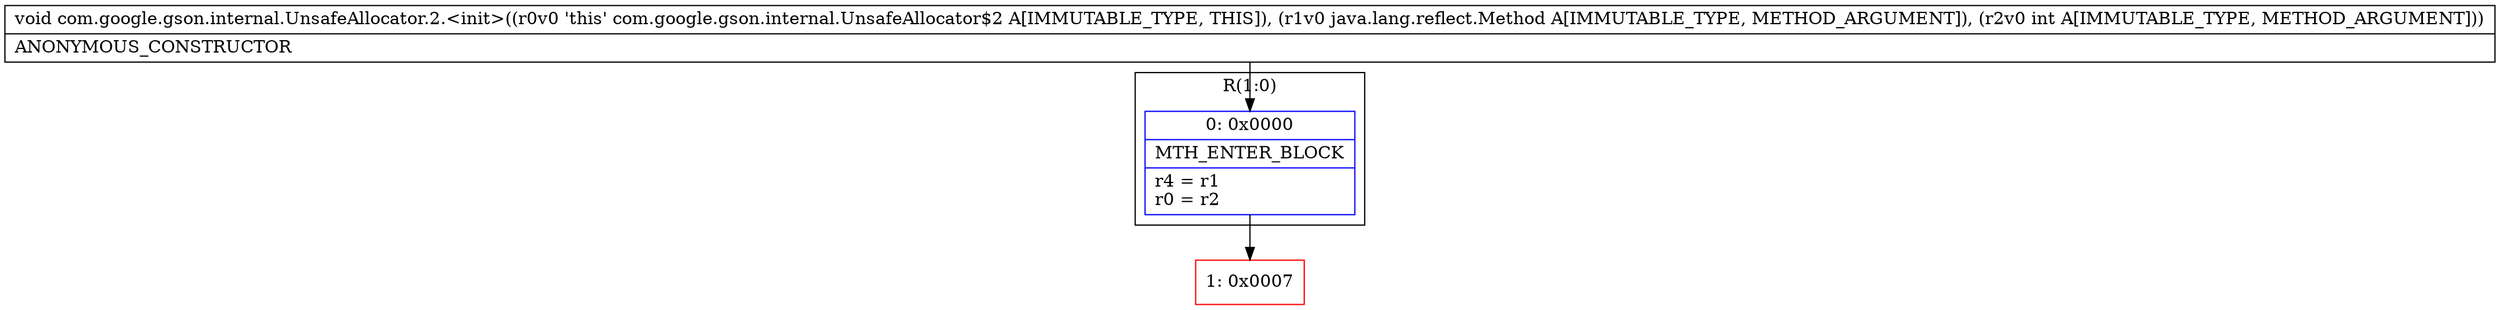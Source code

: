 digraph "CFG forcom.google.gson.internal.UnsafeAllocator.2.\<init\>(Ljava\/lang\/reflect\/Method;I)V" {
subgraph cluster_Region_707599832 {
label = "R(1:0)";
node [shape=record,color=blue];
Node_0 [shape=record,label="{0\:\ 0x0000|MTH_ENTER_BLOCK\l|r4 = r1\lr0 = r2\l}"];
}
Node_1 [shape=record,color=red,label="{1\:\ 0x0007}"];
MethodNode[shape=record,label="{void com.google.gson.internal.UnsafeAllocator.2.\<init\>((r0v0 'this' com.google.gson.internal.UnsafeAllocator$2 A[IMMUTABLE_TYPE, THIS]), (r1v0 java.lang.reflect.Method A[IMMUTABLE_TYPE, METHOD_ARGUMENT]), (r2v0 int A[IMMUTABLE_TYPE, METHOD_ARGUMENT]))  | ANONYMOUS_CONSTRUCTOR\l}"];
MethodNode -> Node_0;
Node_0 -> Node_1;
}

